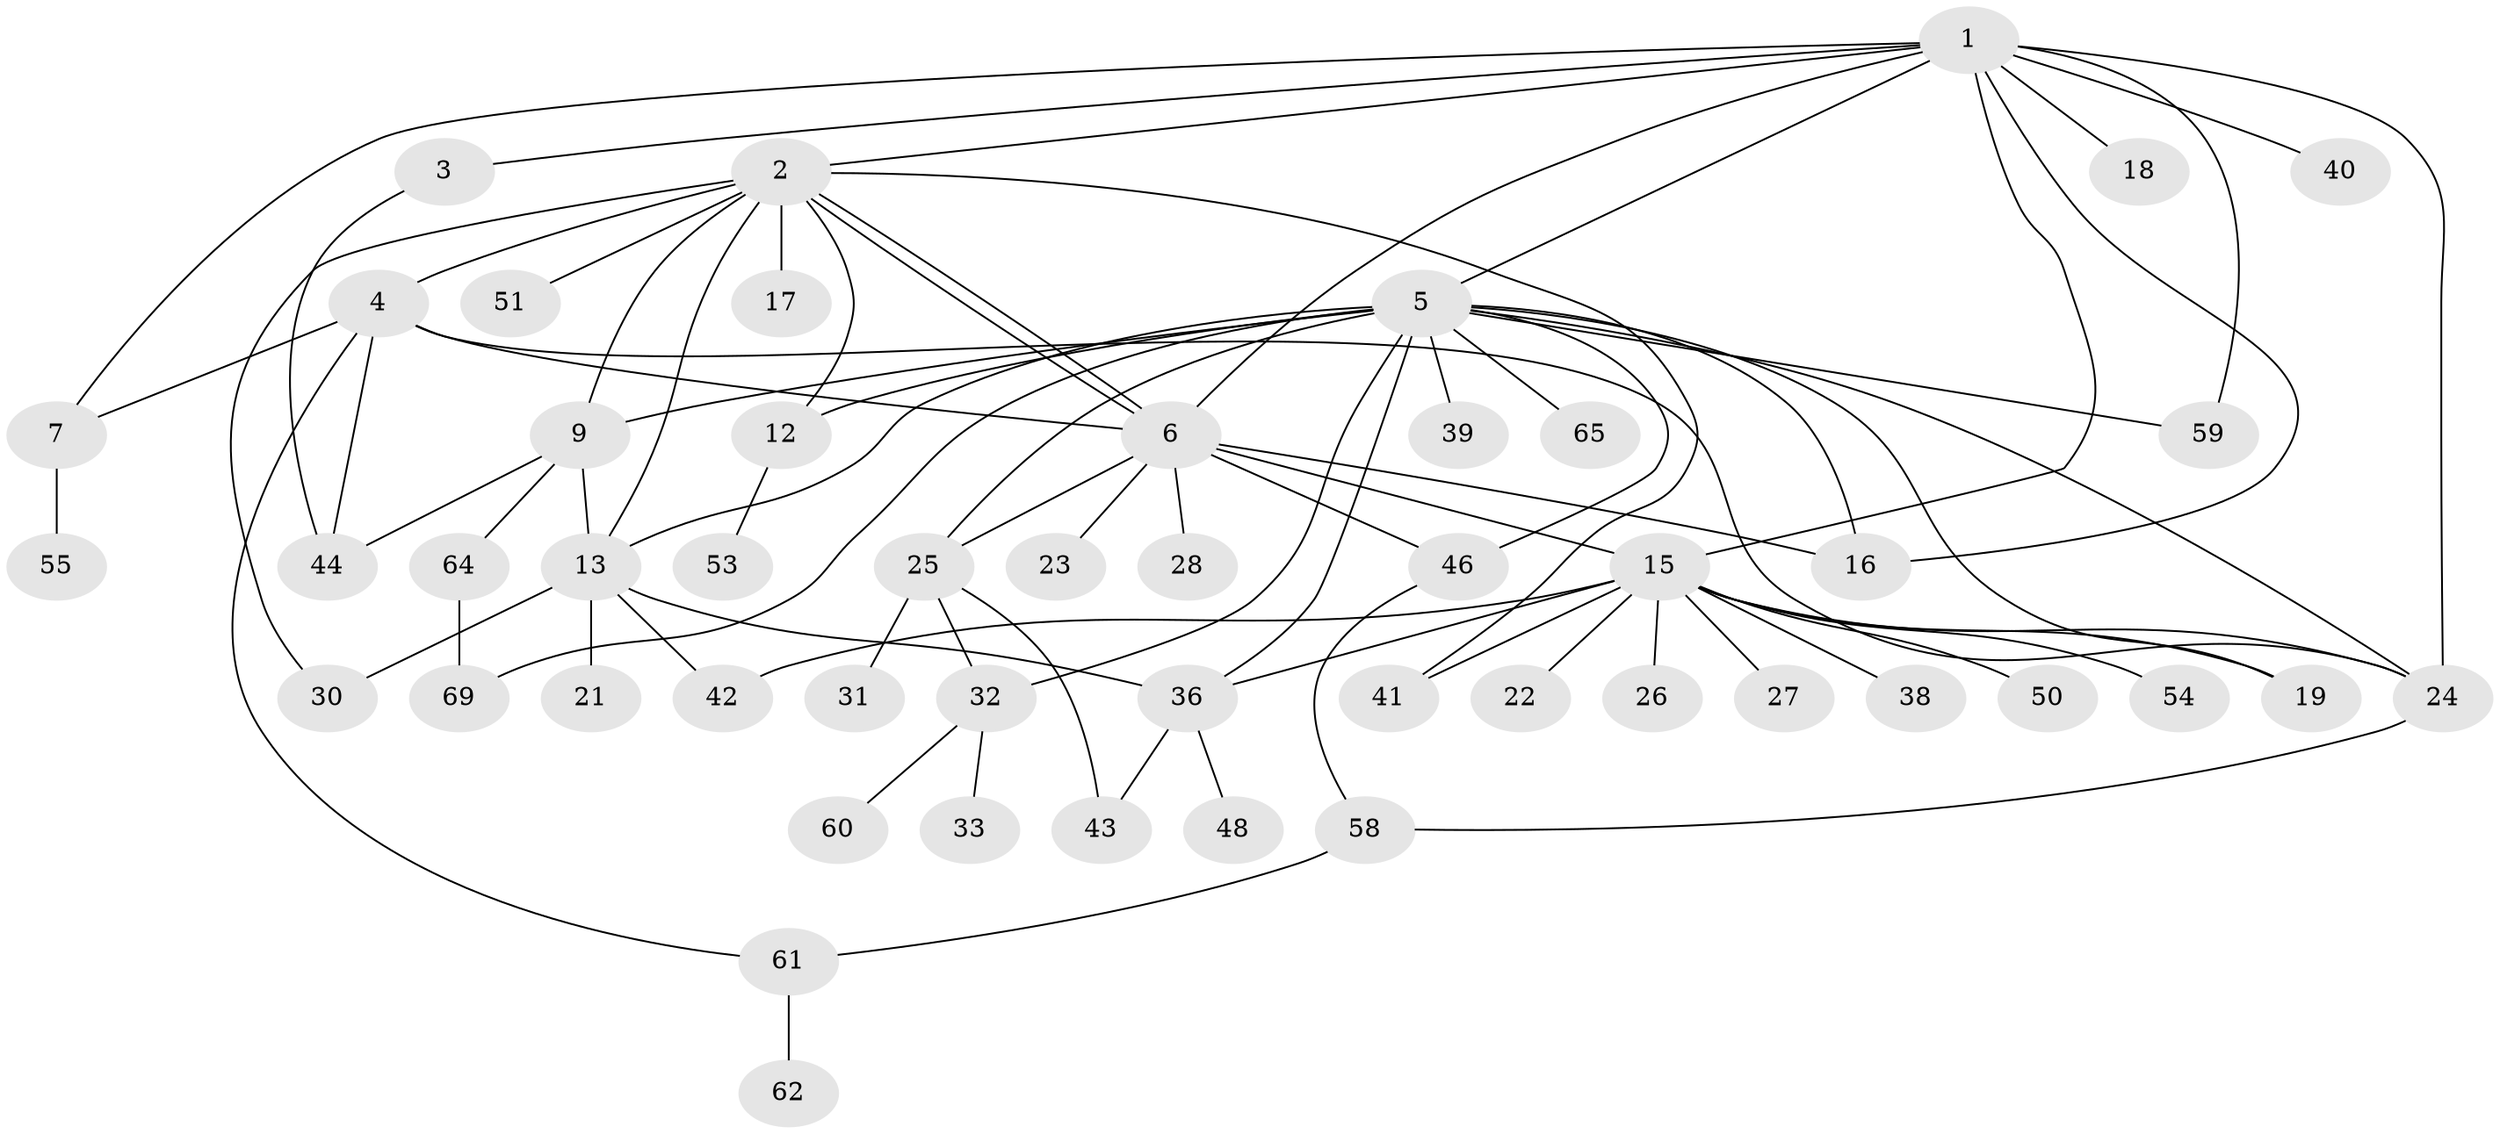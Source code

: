 // Generated by graph-tools (version 1.1) at 2025/51/02/27/25 19:51:56]
// undirected, 50 vertices, 79 edges
graph export_dot {
graph [start="1"]
  node [color=gray90,style=filled];
  1 [super="+57"];
  2 [super="+10"];
  3 [super="+14"];
  4 [super="+34"];
  5 [super="+8"];
  6 [super="+29"];
  7;
  9 [super="+11"];
  12;
  13 [super="+20"];
  15 [super="+35"];
  16 [super="+56"];
  17;
  18;
  19;
  21 [super="+70"];
  22;
  23;
  24 [super="+45"];
  25 [super="+37"];
  26;
  27;
  28;
  30;
  31;
  32 [super="+68"];
  33;
  36 [super="+63"];
  38;
  39;
  40 [super="+66"];
  41;
  42;
  43 [super="+52"];
  44 [super="+49"];
  46 [super="+47"];
  48;
  50;
  51;
  53;
  54;
  55;
  58;
  59;
  60;
  61 [super="+67"];
  62;
  64;
  65;
  69;
  1 -- 2;
  1 -- 3;
  1 -- 5;
  1 -- 7;
  1 -- 15;
  1 -- 18;
  1 -- 40;
  1 -- 59;
  1 -- 24;
  1 -- 16;
  1 -- 6;
  2 -- 4;
  2 -- 6;
  2 -- 6;
  2 -- 12;
  2 -- 17;
  2 -- 30;
  2 -- 41;
  2 -- 51;
  2 -- 9;
  2 -- 13;
  3 -- 44;
  4 -- 6;
  4 -- 7;
  4 -- 61;
  4 -- 44;
  4 -- 24;
  5 -- 12;
  5 -- 13;
  5 -- 19;
  5 -- 25;
  5 -- 32;
  5 -- 36 [weight=2];
  5 -- 39;
  5 -- 46;
  5 -- 65;
  5 -- 69;
  5 -- 9;
  5 -- 59;
  5 -- 24;
  5 -- 16;
  6 -- 15;
  6 -- 16;
  6 -- 23;
  6 -- 28;
  6 -- 46;
  6 -- 25;
  7 -- 55;
  9 -- 64;
  9 -- 44;
  9 -- 13;
  12 -- 53;
  13 -- 36;
  13 -- 21;
  13 -- 42;
  13 -- 30;
  15 -- 19;
  15 -- 22;
  15 -- 24;
  15 -- 26;
  15 -- 27;
  15 -- 38;
  15 -- 41;
  15 -- 42;
  15 -- 50;
  15 -- 54;
  15 -- 36;
  24 -- 58;
  25 -- 31;
  25 -- 43;
  25 -- 32;
  32 -- 33;
  32 -- 60;
  36 -- 43;
  36 -- 48;
  46 -- 58;
  58 -- 61;
  61 -- 62;
  64 -- 69;
}
